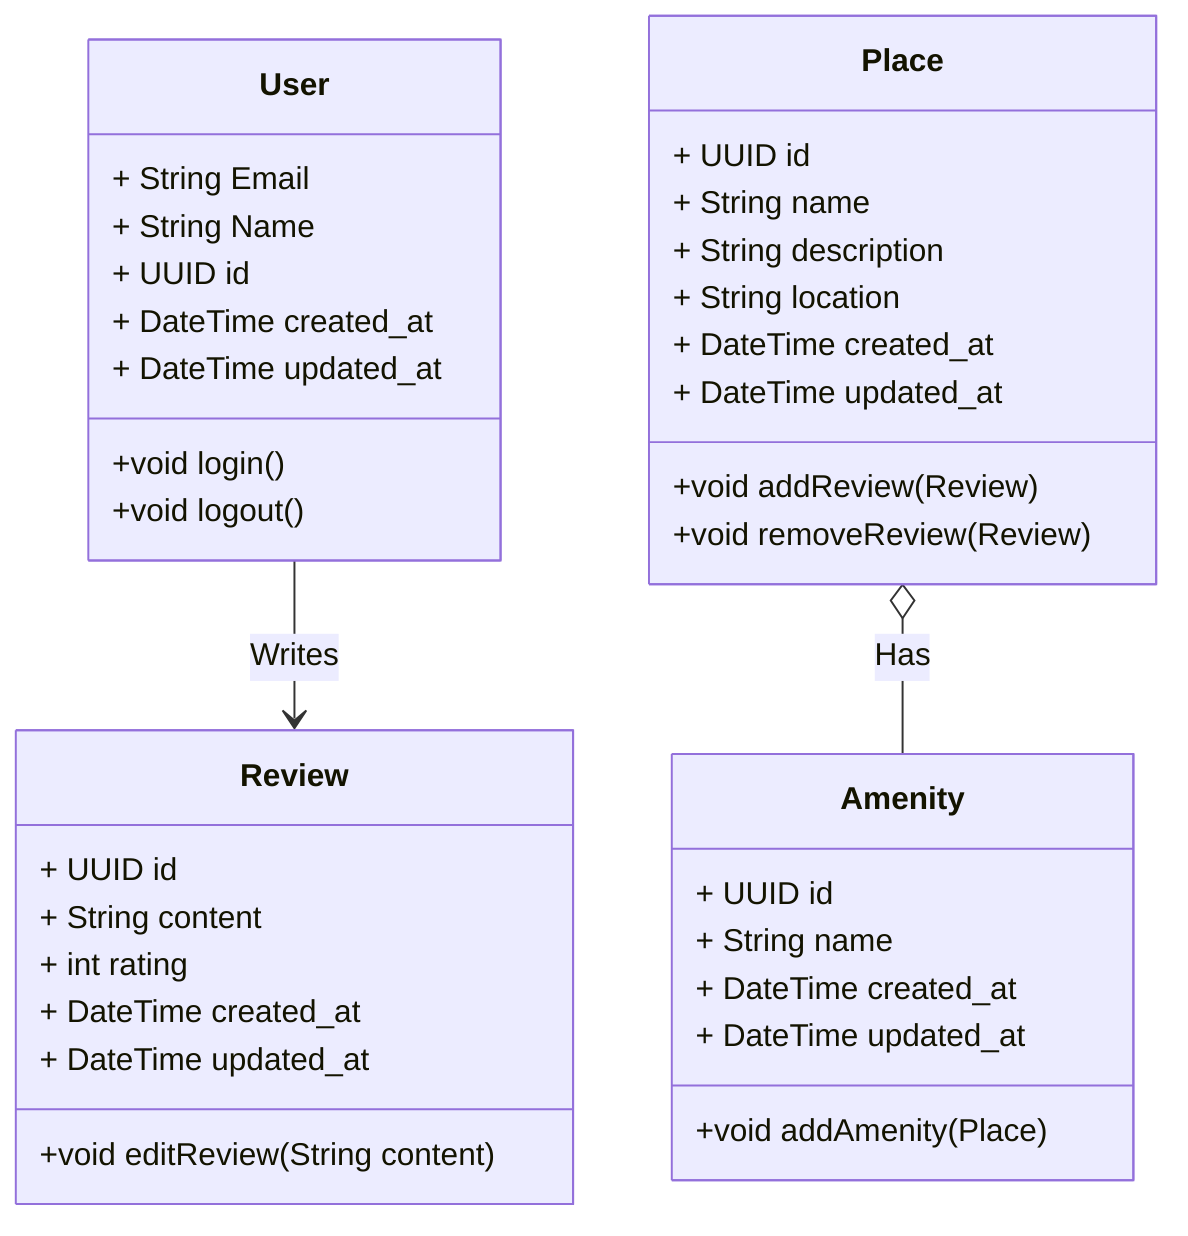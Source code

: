 classDiagram
class User {
    + String Email
    + String Name
    + UUID id
    + DateTime created_at
    + DateTime updated_at
    +void login()
    +void logout ()
}

class Review {
    + UUID id
    + String content
    + int rating
    + DateTime created_at
    + DateTime updated_at
    +void editReview(String content)
}

User --> Review : Writes

class Place {
    + UUID id
    + String name
    + String description
    + String location
    + DateTime created_at
    + DateTime updated_at
    +void addReview(Review)
    +void removeReview(Review)
}

class Amenity {
    + UUID id
    + String name
    + DateTime created_at
    + DateTime updated_at
    +void addAmenity(Place)
}

Place o-- Amenity : Has